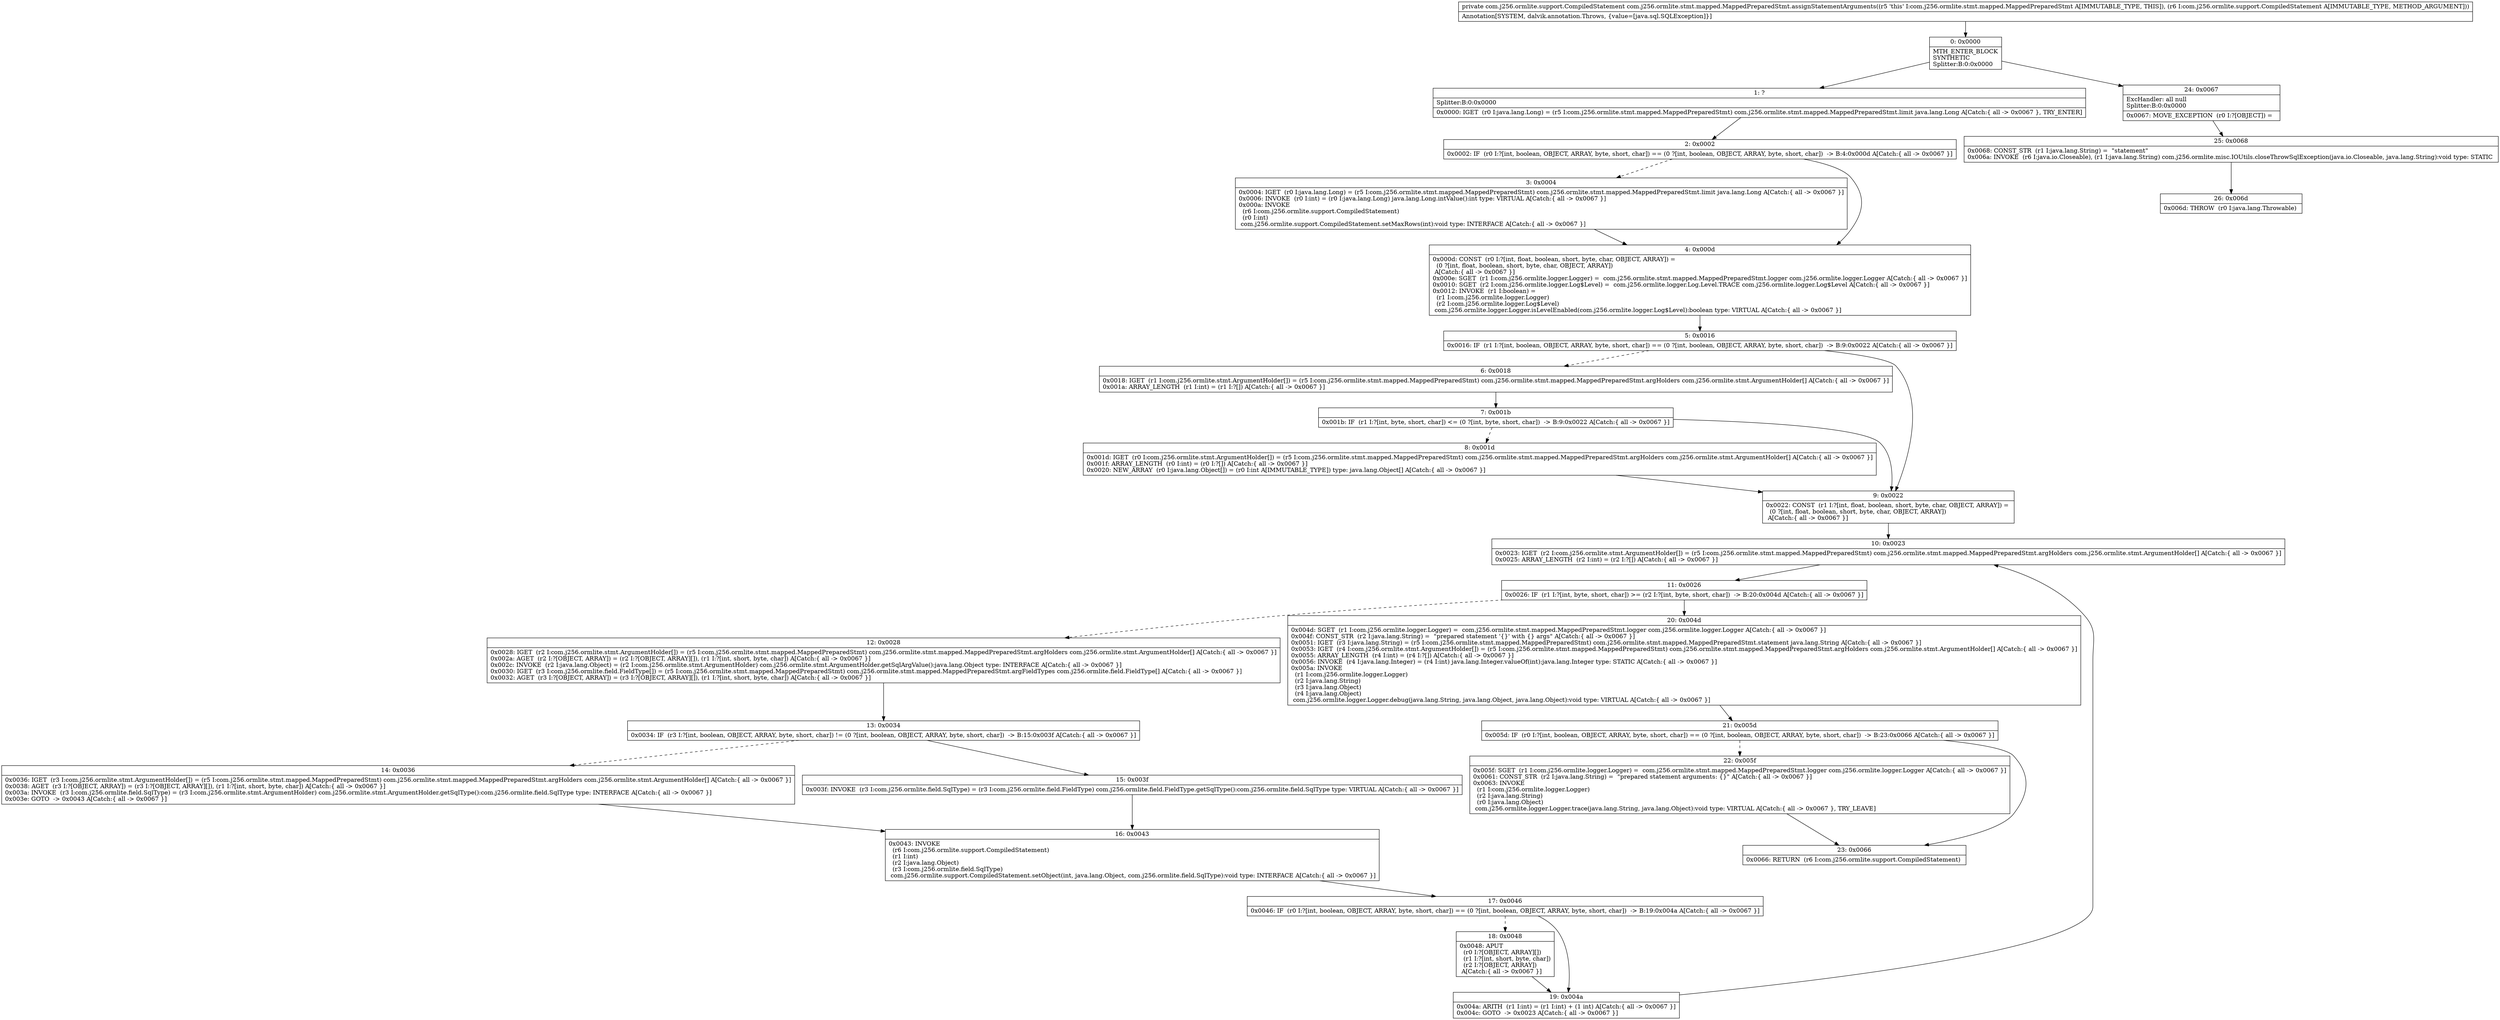 digraph "CFG forcom.j256.ormlite.stmt.mapped.MappedPreparedStmt.assignStatementArguments(Lcom\/j256\/ormlite\/support\/CompiledStatement;)Lcom\/j256\/ormlite\/support\/CompiledStatement;" {
Node_0 [shape=record,label="{0\:\ 0x0000|MTH_ENTER_BLOCK\lSYNTHETIC\lSplitter:B:0:0x0000\l}"];
Node_1 [shape=record,label="{1\:\ ?|Splitter:B:0:0x0000\l|0x0000: IGET  (r0 I:java.lang.Long) = (r5 I:com.j256.ormlite.stmt.mapped.MappedPreparedStmt) com.j256.ormlite.stmt.mapped.MappedPreparedStmt.limit java.lang.Long A[Catch:\{ all \-\> 0x0067 \}, TRY_ENTER]\l}"];
Node_2 [shape=record,label="{2\:\ 0x0002|0x0002: IF  (r0 I:?[int, boolean, OBJECT, ARRAY, byte, short, char]) == (0 ?[int, boolean, OBJECT, ARRAY, byte, short, char])  \-\> B:4:0x000d A[Catch:\{ all \-\> 0x0067 \}]\l}"];
Node_3 [shape=record,label="{3\:\ 0x0004|0x0004: IGET  (r0 I:java.lang.Long) = (r5 I:com.j256.ormlite.stmt.mapped.MappedPreparedStmt) com.j256.ormlite.stmt.mapped.MappedPreparedStmt.limit java.lang.Long A[Catch:\{ all \-\> 0x0067 \}]\l0x0006: INVOKE  (r0 I:int) = (r0 I:java.lang.Long) java.lang.Long.intValue():int type: VIRTUAL A[Catch:\{ all \-\> 0x0067 \}]\l0x000a: INVOKE  \l  (r6 I:com.j256.ormlite.support.CompiledStatement)\l  (r0 I:int)\l com.j256.ormlite.support.CompiledStatement.setMaxRows(int):void type: INTERFACE A[Catch:\{ all \-\> 0x0067 \}]\l}"];
Node_4 [shape=record,label="{4\:\ 0x000d|0x000d: CONST  (r0 I:?[int, float, boolean, short, byte, char, OBJECT, ARRAY]) = \l  (0 ?[int, float, boolean, short, byte, char, OBJECT, ARRAY])\l A[Catch:\{ all \-\> 0x0067 \}]\l0x000e: SGET  (r1 I:com.j256.ormlite.logger.Logger) =  com.j256.ormlite.stmt.mapped.MappedPreparedStmt.logger com.j256.ormlite.logger.Logger A[Catch:\{ all \-\> 0x0067 \}]\l0x0010: SGET  (r2 I:com.j256.ormlite.logger.Log$Level) =  com.j256.ormlite.logger.Log.Level.TRACE com.j256.ormlite.logger.Log$Level A[Catch:\{ all \-\> 0x0067 \}]\l0x0012: INVOKE  (r1 I:boolean) = \l  (r1 I:com.j256.ormlite.logger.Logger)\l  (r2 I:com.j256.ormlite.logger.Log$Level)\l com.j256.ormlite.logger.Logger.isLevelEnabled(com.j256.ormlite.logger.Log$Level):boolean type: VIRTUAL A[Catch:\{ all \-\> 0x0067 \}]\l}"];
Node_5 [shape=record,label="{5\:\ 0x0016|0x0016: IF  (r1 I:?[int, boolean, OBJECT, ARRAY, byte, short, char]) == (0 ?[int, boolean, OBJECT, ARRAY, byte, short, char])  \-\> B:9:0x0022 A[Catch:\{ all \-\> 0x0067 \}]\l}"];
Node_6 [shape=record,label="{6\:\ 0x0018|0x0018: IGET  (r1 I:com.j256.ormlite.stmt.ArgumentHolder[]) = (r5 I:com.j256.ormlite.stmt.mapped.MappedPreparedStmt) com.j256.ormlite.stmt.mapped.MappedPreparedStmt.argHolders com.j256.ormlite.stmt.ArgumentHolder[] A[Catch:\{ all \-\> 0x0067 \}]\l0x001a: ARRAY_LENGTH  (r1 I:int) = (r1 I:?[]) A[Catch:\{ all \-\> 0x0067 \}]\l}"];
Node_7 [shape=record,label="{7\:\ 0x001b|0x001b: IF  (r1 I:?[int, byte, short, char]) \<= (0 ?[int, byte, short, char])  \-\> B:9:0x0022 A[Catch:\{ all \-\> 0x0067 \}]\l}"];
Node_8 [shape=record,label="{8\:\ 0x001d|0x001d: IGET  (r0 I:com.j256.ormlite.stmt.ArgumentHolder[]) = (r5 I:com.j256.ormlite.stmt.mapped.MappedPreparedStmt) com.j256.ormlite.stmt.mapped.MappedPreparedStmt.argHolders com.j256.ormlite.stmt.ArgumentHolder[] A[Catch:\{ all \-\> 0x0067 \}]\l0x001f: ARRAY_LENGTH  (r0 I:int) = (r0 I:?[]) A[Catch:\{ all \-\> 0x0067 \}]\l0x0020: NEW_ARRAY  (r0 I:java.lang.Object[]) = (r0 I:int A[IMMUTABLE_TYPE]) type: java.lang.Object[] A[Catch:\{ all \-\> 0x0067 \}]\l}"];
Node_9 [shape=record,label="{9\:\ 0x0022|0x0022: CONST  (r1 I:?[int, float, boolean, short, byte, char, OBJECT, ARRAY]) = \l  (0 ?[int, float, boolean, short, byte, char, OBJECT, ARRAY])\l A[Catch:\{ all \-\> 0x0067 \}]\l}"];
Node_10 [shape=record,label="{10\:\ 0x0023|0x0023: IGET  (r2 I:com.j256.ormlite.stmt.ArgumentHolder[]) = (r5 I:com.j256.ormlite.stmt.mapped.MappedPreparedStmt) com.j256.ormlite.stmt.mapped.MappedPreparedStmt.argHolders com.j256.ormlite.stmt.ArgumentHolder[] A[Catch:\{ all \-\> 0x0067 \}]\l0x0025: ARRAY_LENGTH  (r2 I:int) = (r2 I:?[]) A[Catch:\{ all \-\> 0x0067 \}]\l}"];
Node_11 [shape=record,label="{11\:\ 0x0026|0x0026: IF  (r1 I:?[int, byte, short, char]) \>= (r2 I:?[int, byte, short, char])  \-\> B:20:0x004d A[Catch:\{ all \-\> 0x0067 \}]\l}"];
Node_12 [shape=record,label="{12\:\ 0x0028|0x0028: IGET  (r2 I:com.j256.ormlite.stmt.ArgumentHolder[]) = (r5 I:com.j256.ormlite.stmt.mapped.MappedPreparedStmt) com.j256.ormlite.stmt.mapped.MappedPreparedStmt.argHolders com.j256.ormlite.stmt.ArgumentHolder[] A[Catch:\{ all \-\> 0x0067 \}]\l0x002a: AGET  (r2 I:?[OBJECT, ARRAY]) = (r2 I:?[OBJECT, ARRAY][]), (r1 I:?[int, short, byte, char]) A[Catch:\{ all \-\> 0x0067 \}]\l0x002c: INVOKE  (r2 I:java.lang.Object) = (r2 I:com.j256.ormlite.stmt.ArgumentHolder) com.j256.ormlite.stmt.ArgumentHolder.getSqlArgValue():java.lang.Object type: INTERFACE A[Catch:\{ all \-\> 0x0067 \}]\l0x0030: IGET  (r3 I:com.j256.ormlite.field.FieldType[]) = (r5 I:com.j256.ormlite.stmt.mapped.MappedPreparedStmt) com.j256.ormlite.stmt.mapped.MappedPreparedStmt.argFieldTypes com.j256.ormlite.field.FieldType[] A[Catch:\{ all \-\> 0x0067 \}]\l0x0032: AGET  (r3 I:?[OBJECT, ARRAY]) = (r3 I:?[OBJECT, ARRAY][]), (r1 I:?[int, short, byte, char]) A[Catch:\{ all \-\> 0x0067 \}]\l}"];
Node_13 [shape=record,label="{13\:\ 0x0034|0x0034: IF  (r3 I:?[int, boolean, OBJECT, ARRAY, byte, short, char]) != (0 ?[int, boolean, OBJECT, ARRAY, byte, short, char])  \-\> B:15:0x003f A[Catch:\{ all \-\> 0x0067 \}]\l}"];
Node_14 [shape=record,label="{14\:\ 0x0036|0x0036: IGET  (r3 I:com.j256.ormlite.stmt.ArgumentHolder[]) = (r5 I:com.j256.ormlite.stmt.mapped.MappedPreparedStmt) com.j256.ormlite.stmt.mapped.MappedPreparedStmt.argHolders com.j256.ormlite.stmt.ArgumentHolder[] A[Catch:\{ all \-\> 0x0067 \}]\l0x0038: AGET  (r3 I:?[OBJECT, ARRAY]) = (r3 I:?[OBJECT, ARRAY][]), (r1 I:?[int, short, byte, char]) A[Catch:\{ all \-\> 0x0067 \}]\l0x003a: INVOKE  (r3 I:com.j256.ormlite.field.SqlType) = (r3 I:com.j256.ormlite.stmt.ArgumentHolder) com.j256.ormlite.stmt.ArgumentHolder.getSqlType():com.j256.ormlite.field.SqlType type: INTERFACE A[Catch:\{ all \-\> 0x0067 \}]\l0x003e: GOTO  \-\> 0x0043 A[Catch:\{ all \-\> 0x0067 \}]\l}"];
Node_15 [shape=record,label="{15\:\ 0x003f|0x003f: INVOKE  (r3 I:com.j256.ormlite.field.SqlType) = (r3 I:com.j256.ormlite.field.FieldType) com.j256.ormlite.field.FieldType.getSqlType():com.j256.ormlite.field.SqlType type: VIRTUAL A[Catch:\{ all \-\> 0x0067 \}]\l}"];
Node_16 [shape=record,label="{16\:\ 0x0043|0x0043: INVOKE  \l  (r6 I:com.j256.ormlite.support.CompiledStatement)\l  (r1 I:int)\l  (r2 I:java.lang.Object)\l  (r3 I:com.j256.ormlite.field.SqlType)\l com.j256.ormlite.support.CompiledStatement.setObject(int, java.lang.Object, com.j256.ormlite.field.SqlType):void type: INTERFACE A[Catch:\{ all \-\> 0x0067 \}]\l}"];
Node_17 [shape=record,label="{17\:\ 0x0046|0x0046: IF  (r0 I:?[int, boolean, OBJECT, ARRAY, byte, short, char]) == (0 ?[int, boolean, OBJECT, ARRAY, byte, short, char])  \-\> B:19:0x004a A[Catch:\{ all \-\> 0x0067 \}]\l}"];
Node_18 [shape=record,label="{18\:\ 0x0048|0x0048: APUT  \l  (r0 I:?[OBJECT, ARRAY][])\l  (r1 I:?[int, short, byte, char])\l  (r2 I:?[OBJECT, ARRAY])\l A[Catch:\{ all \-\> 0x0067 \}]\l}"];
Node_19 [shape=record,label="{19\:\ 0x004a|0x004a: ARITH  (r1 I:int) = (r1 I:int) + (1 int) A[Catch:\{ all \-\> 0x0067 \}]\l0x004c: GOTO  \-\> 0x0023 A[Catch:\{ all \-\> 0x0067 \}]\l}"];
Node_20 [shape=record,label="{20\:\ 0x004d|0x004d: SGET  (r1 I:com.j256.ormlite.logger.Logger) =  com.j256.ormlite.stmt.mapped.MappedPreparedStmt.logger com.j256.ormlite.logger.Logger A[Catch:\{ all \-\> 0x0067 \}]\l0x004f: CONST_STR  (r2 I:java.lang.String) =  \"prepared statement '\{\}' with \{\} args\" A[Catch:\{ all \-\> 0x0067 \}]\l0x0051: IGET  (r3 I:java.lang.String) = (r5 I:com.j256.ormlite.stmt.mapped.MappedPreparedStmt) com.j256.ormlite.stmt.mapped.MappedPreparedStmt.statement java.lang.String A[Catch:\{ all \-\> 0x0067 \}]\l0x0053: IGET  (r4 I:com.j256.ormlite.stmt.ArgumentHolder[]) = (r5 I:com.j256.ormlite.stmt.mapped.MappedPreparedStmt) com.j256.ormlite.stmt.mapped.MappedPreparedStmt.argHolders com.j256.ormlite.stmt.ArgumentHolder[] A[Catch:\{ all \-\> 0x0067 \}]\l0x0055: ARRAY_LENGTH  (r4 I:int) = (r4 I:?[]) A[Catch:\{ all \-\> 0x0067 \}]\l0x0056: INVOKE  (r4 I:java.lang.Integer) = (r4 I:int) java.lang.Integer.valueOf(int):java.lang.Integer type: STATIC A[Catch:\{ all \-\> 0x0067 \}]\l0x005a: INVOKE  \l  (r1 I:com.j256.ormlite.logger.Logger)\l  (r2 I:java.lang.String)\l  (r3 I:java.lang.Object)\l  (r4 I:java.lang.Object)\l com.j256.ormlite.logger.Logger.debug(java.lang.String, java.lang.Object, java.lang.Object):void type: VIRTUAL A[Catch:\{ all \-\> 0x0067 \}]\l}"];
Node_21 [shape=record,label="{21\:\ 0x005d|0x005d: IF  (r0 I:?[int, boolean, OBJECT, ARRAY, byte, short, char]) == (0 ?[int, boolean, OBJECT, ARRAY, byte, short, char])  \-\> B:23:0x0066 A[Catch:\{ all \-\> 0x0067 \}]\l}"];
Node_22 [shape=record,label="{22\:\ 0x005f|0x005f: SGET  (r1 I:com.j256.ormlite.logger.Logger) =  com.j256.ormlite.stmt.mapped.MappedPreparedStmt.logger com.j256.ormlite.logger.Logger A[Catch:\{ all \-\> 0x0067 \}]\l0x0061: CONST_STR  (r2 I:java.lang.String) =  \"prepared statement arguments: \{\}\" A[Catch:\{ all \-\> 0x0067 \}]\l0x0063: INVOKE  \l  (r1 I:com.j256.ormlite.logger.Logger)\l  (r2 I:java.lang.String)\l  (r0 I:java.lang.Object)\l com.j256.ormlite.logger.Logger.trace(java.lang.String, java.lang.Object):void type: VIRTUAL A[Catch:\{ all \-\> 0x0067 \}, TRY_LEAVE]\l}"];
Node_23 [shape=record,label="{23\:\ 0x0066|0x0066: RETURN  (r6 I:com.j256.ormlite.support.CompiledStatement) \l}"];
Node_24 [shape=record,label="{24\:\ 0x0067|ExcHandler: all null\lSplitter:B:0:0x0000\l|0x0067: MOVE_EXCEPTION  (r0 I:?[OBJECT]) =  \l}"];
Node_25 [shape=record,label="{25\:\ 0x0068|0x0068: CONST_STR  (r1 I:java.lang.String) =  \"statement\" \l0x006a: INVOKE  (r6 I:java.io.Closeable), (r1 I:java.lang.String) com.j256.ormlite.misc.IOUtils.closeThrowSqlException(java.io.Closeable, java.lang.String):void type: STATIC \l}"];
Node_26 [shape=record,label="{26\:\ 0x006d|0x006d: THROW  (r0 I:java.lang.Throwable) \l}"];
MethodNode[shape=record,label="{private com.j256.ormlite.support.CompiledStatement com.j256.ormlite.stmt.mapped.MappedPreparedStmt.assignStatementArguments((r5 'this' I:com.j256.ormlite.stmt.mapped.MappedPreparedStmt A[IMMUTABLE_TYPE, THIS]), (r6 I:com.j256.ormlite.support.CompiledStatement A[IMMUTABLE_TYPE, METHOD_ARGUMENT]))  | Annotation[SYSTEM, dalvik.annotation.Throws, \{value=[java.sql.SQLException]\}]\l}"];
MethodNode -> Node_0;
Node_0 -> Node_1;
Node_0 -> Node_24;
Node_1 -> Node_2;
Node_2 -> Node_3[style=dashed];
Node_2 -> Node_4;
Node_3 -> Node_4;
Node_4 -> Node_5;
Node_5 -> Node_6[style=dashed];
Node_5 -> Node_9;
Node_6 -> Node_7;
Node_7 -> Node_8[style=dashed];
Node_7 -> Node_9;
Node_8 -> Node_9;
Node_9 -> Node_10;
Node_10 -> Node_11;
Node_11 -> Node_12[style=dashed];
Node_11 -> Node_20;
Node_12 -> Node_13;
Node_13 -> Node_14[style=dashed];
Node_13 -> Node_15;
Node_14 -> Node_16;
Node_15 -> Node_16;
Node_16 -> Node_17;
Node_17 -> Node_18[style=dashed];
Node_17 -> Node_19;
Node_18 -> Node_19;
Node_19 -> Node_10;
Node_20 -> Node_21;
Node_21 -> Node_22[style=dashed];
Node_21 -> Node_23;
Node_22 -> Node_23;
Node_24 -> Node_25;
Node_25 -> Node_26;
}

